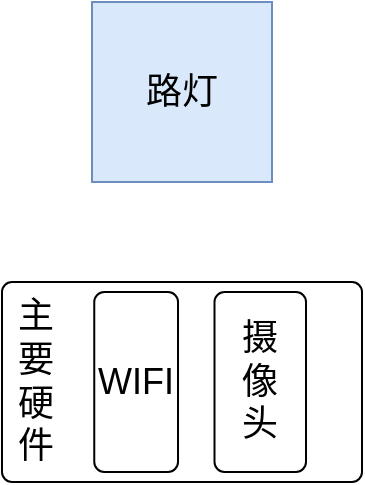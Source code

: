 <mxfile version="15.5.4" type="github">
  <diagram id="2jQOsYJmNNE00CzkZMO8" name="Page-1">
    <mxGraphModel dx="1422" dy="766" grid="1" gridSize="10" guides="1" tooltips="1" connect="1" arrows="1" fold="1" page="1" pageScale="1" pageWidth="827" pageHeight="1169" math="0" shadow="0">
      <root>
        <mxCell id="0" />
        <mxCell id="1" parent="0" />
        <mxCell id="PuEa_OVbAe6Mb75oJU7H-1" value="&lt;font style=&quot;font-size: 18px&quot;&gt;路灯&lt;/font&gt;" style="whiteSpace=wrap;html=1;aspect=fixed;fillColor=#dae8fc;strokeColor=#6c8ebf;" parent="1" vertex="1">
          <mxGeometry x="410" y="280" width="90" height="90" as="geometry" />
        </mxCell>
        <mxCell id="B2WD6lWIS3AJ2mOz9PQR-16" value="" style="rounded=1;absoluteArcSize=1;html=1;arcSize=10;fontSize=18;align=left;" vertex="1" parent="1">
          <mxGeometry x="365" y="420" width="180" height="100" as="geometry" />
        </mxCell>
        <mxCell id="B2WD6lWIS3AJ2mOz9PQR-17" value="主要硬件" style="html=1;shape=mxgraph.er.anchor;whiteSpace=wrap;fontSize=18;align=left;" vertex="1" parent="B2WD6lWIS3AJ2mOz9PQR-16">
          <mxGeometry x="6" width="28.125" height="100" as="geometry" />
        </mxCell>
        <mxCell id="B2WD6lWIS3AJ2mOz9PQR-18" value="WIFI" style="rounded=1;absoluteArcSize=1;html=1;arcSize=10;whiteSpace=wrap;points=[];strokeColor=inherit;fillColor=inherit;fontSize=18;align=left;" vertex="1" parent="B2WD6lWIS3AJ2mOz9PQR-16">
          <mxGeometry x="46.13" y="5" width="41.88" height="90" as="geometry" />
        </mxCell>
        <mxCell id="B2WD6lWIS3AJ2mOz9PQR-19" value="摄&lt;br&gt;像&lt;br&gt;头" style="rounded=1;absoluteArcSize=1;html=1;arcSize=10;whiteSpace=wrap;points=[];strokeColor=inherit;fillColor=inherit;fontSize=18;align=center;" vertex="1" parent="B2WD6lWIS3AJ2mOz9PQR-16">
          <mxGeometry x="106.25" y="5" width="45.75" height="90" as="geometry" />
        </mxCell>
      </root>
    </mxGraphModel>
  </diagram>
</mxfile>
